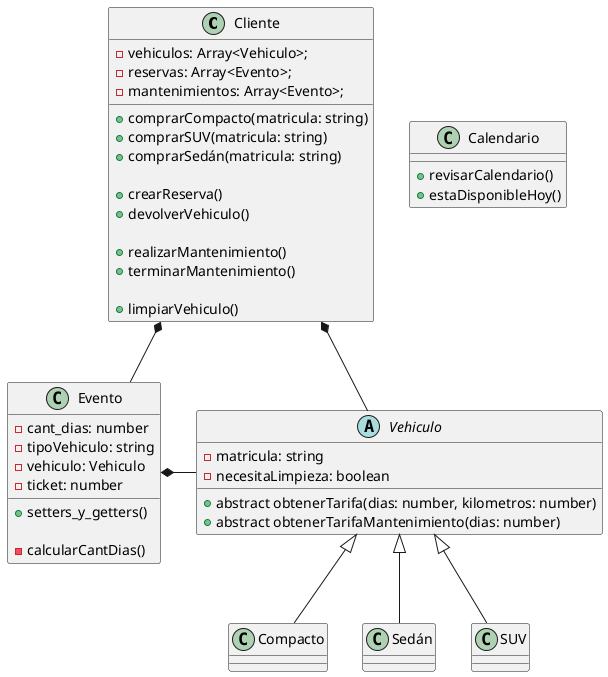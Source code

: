@startuml Diagrama de clases

class Cliente {
    - vehiculos: Array<Vehiculo>;
    - reservas: Array<Evento>;
    - mantenimientos: Array<Evento>;

    + comprarCompacto(matricula: string)
    + comprarSUV(matricula: string)
    + comprarSedán(matricula: string)

    + crearReserva()
    + devolverVehiculo()

    + realizarMantenimiento()
    + terminarMantenimiento()

    + limpiarVehiculo()
}

abstract class Vehiculo {
    - matricula: string
    - necesitaLimpieza: boolean
    
    + abstract obtenerTarifa(dias: number, kilometros: number)
    + abstract obtenerTarifaMantenimiento(dias: number)
}

class Compacto {

}
class Sedán {

}
class SUV {

}

class Evento {
    - cant_dias: number
    - tipoVehiculo: string
    - vehiculo: Vehiculo
    - ticket: number

    + setters_y_getters()

    - calcularCantDias()
}

class Calendario {
    + revisarCalendario()
    + estaDisponibleHoy()
}


' Relaciones

Cliente *-- Vehiculo
Cliente *-- Evento

Evento *-r- Vehiculo

Vehiculo <|-- Compacto
Vehiculo <|-- Sedán
Vehiculo <|-- SUV

@enduml